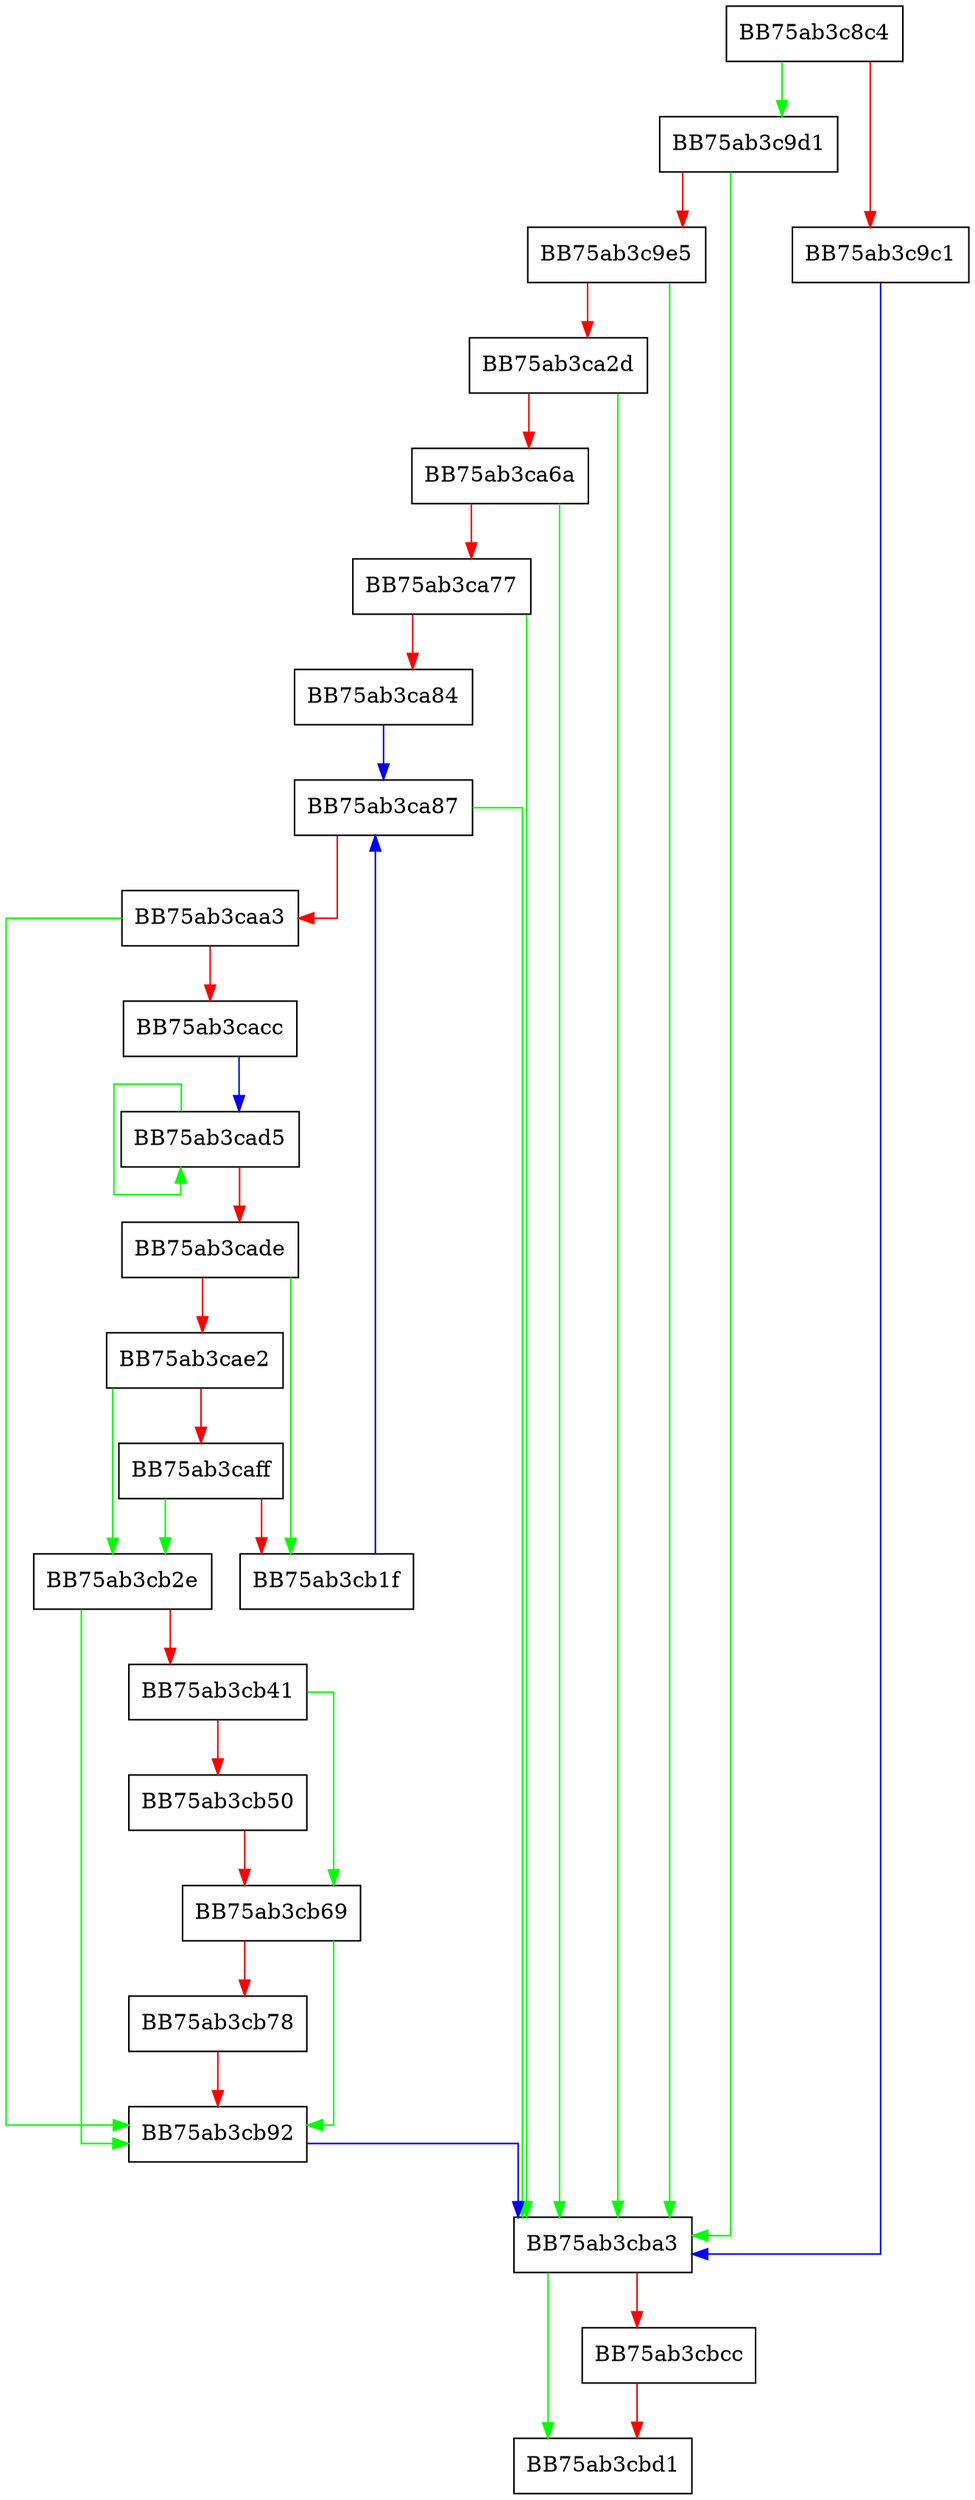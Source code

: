 digraph add_certificate_info {
  node [shape="box"];
  graph [splines=ortho];
  BB75ab3c8c4 -> BB75ab3c9d1 [color="green"];
  BB75ab3c8c4 -> BB75ab3c9c1 [color="red"];
  BB75ab3c9c1 -> BB75ab3cba3 [color="blue"];
  BB75ab3c9d1 -> BB75ab3cba3 [color="green"];
  BB75ab3c9d1 -> BB75ab3c9e5 [color="red"];
  BB75ab3c9e5 -> BB75ab3cba3 [color="green"];
  BB75ab3c9e5 -> BB75ab3ca2d [color="red"];
  BB75ab3ca2d -> BB75ab3cba3 [color="green"];
  BB75ab3ca2d -> BB75ab3ca6a [color="red"];
  BB75ab3ca6a -> BB75ab3cba3 [color="green"];
  BB75ab3ca6a -> BB75ab3ca77 [color="red"];
  BB75ab3ca77 -> BB75ab3cba3 [color="green"];
  BB75ab3ca77 -> BB75ab3ca84 [color="red"];
  BB75ab3ca84 -> BB75ab3ca87 [color="blue"];
  BB75ab3ca87 -> BB75ab3cba3 [color="green"];
  BB75ab3ca87 -> BB75ab3caa3 [color="red"];
  BB75ab3caa3 -> BB75ab3cb92 [color="green"];
  BB75ab3caa3 -> BB75ab3cacc [color="red"];
  BB75ab3cacc -> BB75ab3cad5 [color="blue"];
  BB75ab3cad5 -> BB75ab3cad5 [color="green"];
  BB75ab3cad5 -> BB75ab3cade [color="red"];
  BB75ab3cade -> BB75ab3cb1f [color="green"];
  BB75ab3cade -> BB75ab3cae2 [color="red"];
  BB75ab3cae2 -> BB75ab3cb2e [color="green"];
  BB75ab3cae2 -> BB75ab3caff [color="red"];
  BB75ab3caff -> BB75ab3cb2e [color="green"];
  BB75ab3caff -> BB75ab3cb1f [color="red"];
  BB75ab3cb1f -> BB75ab3ca87 [color="blue"];
  BB75ab3cb2e -> BB75ab3cb92 [color="green"];
  BB75ab3cb2e -> BB75ab3cb41 [color="red"];
  BB75ab3cb41 -> BB75ab3cb69 [color="green"];
  BB75ab3cb41 -> BB75ab3cb50 [color="red"];
  BB75ab3cb50 -> BB75ab3cb69 [color="red"];
  BB75ab3cb69 -> BB75ab3cb92 [color="green"];
  BB75ab3cb69 -> BB75ab3cb78 [color="red"];
  BB75ab3cb78 -> BB75ab3cb92 [color="red"];
  BB75ab3cb92 -> BB75ab3cba3 [color="blue"];
  BB75ab3cba3 -> BB75ab3cbd1 [color="green"];
  BB75ab3cba3 -> BB75ab3cbcc [color="red"];
  BB75ab3cbcc -> BB75ab3cbd1 [color="red"];
}
